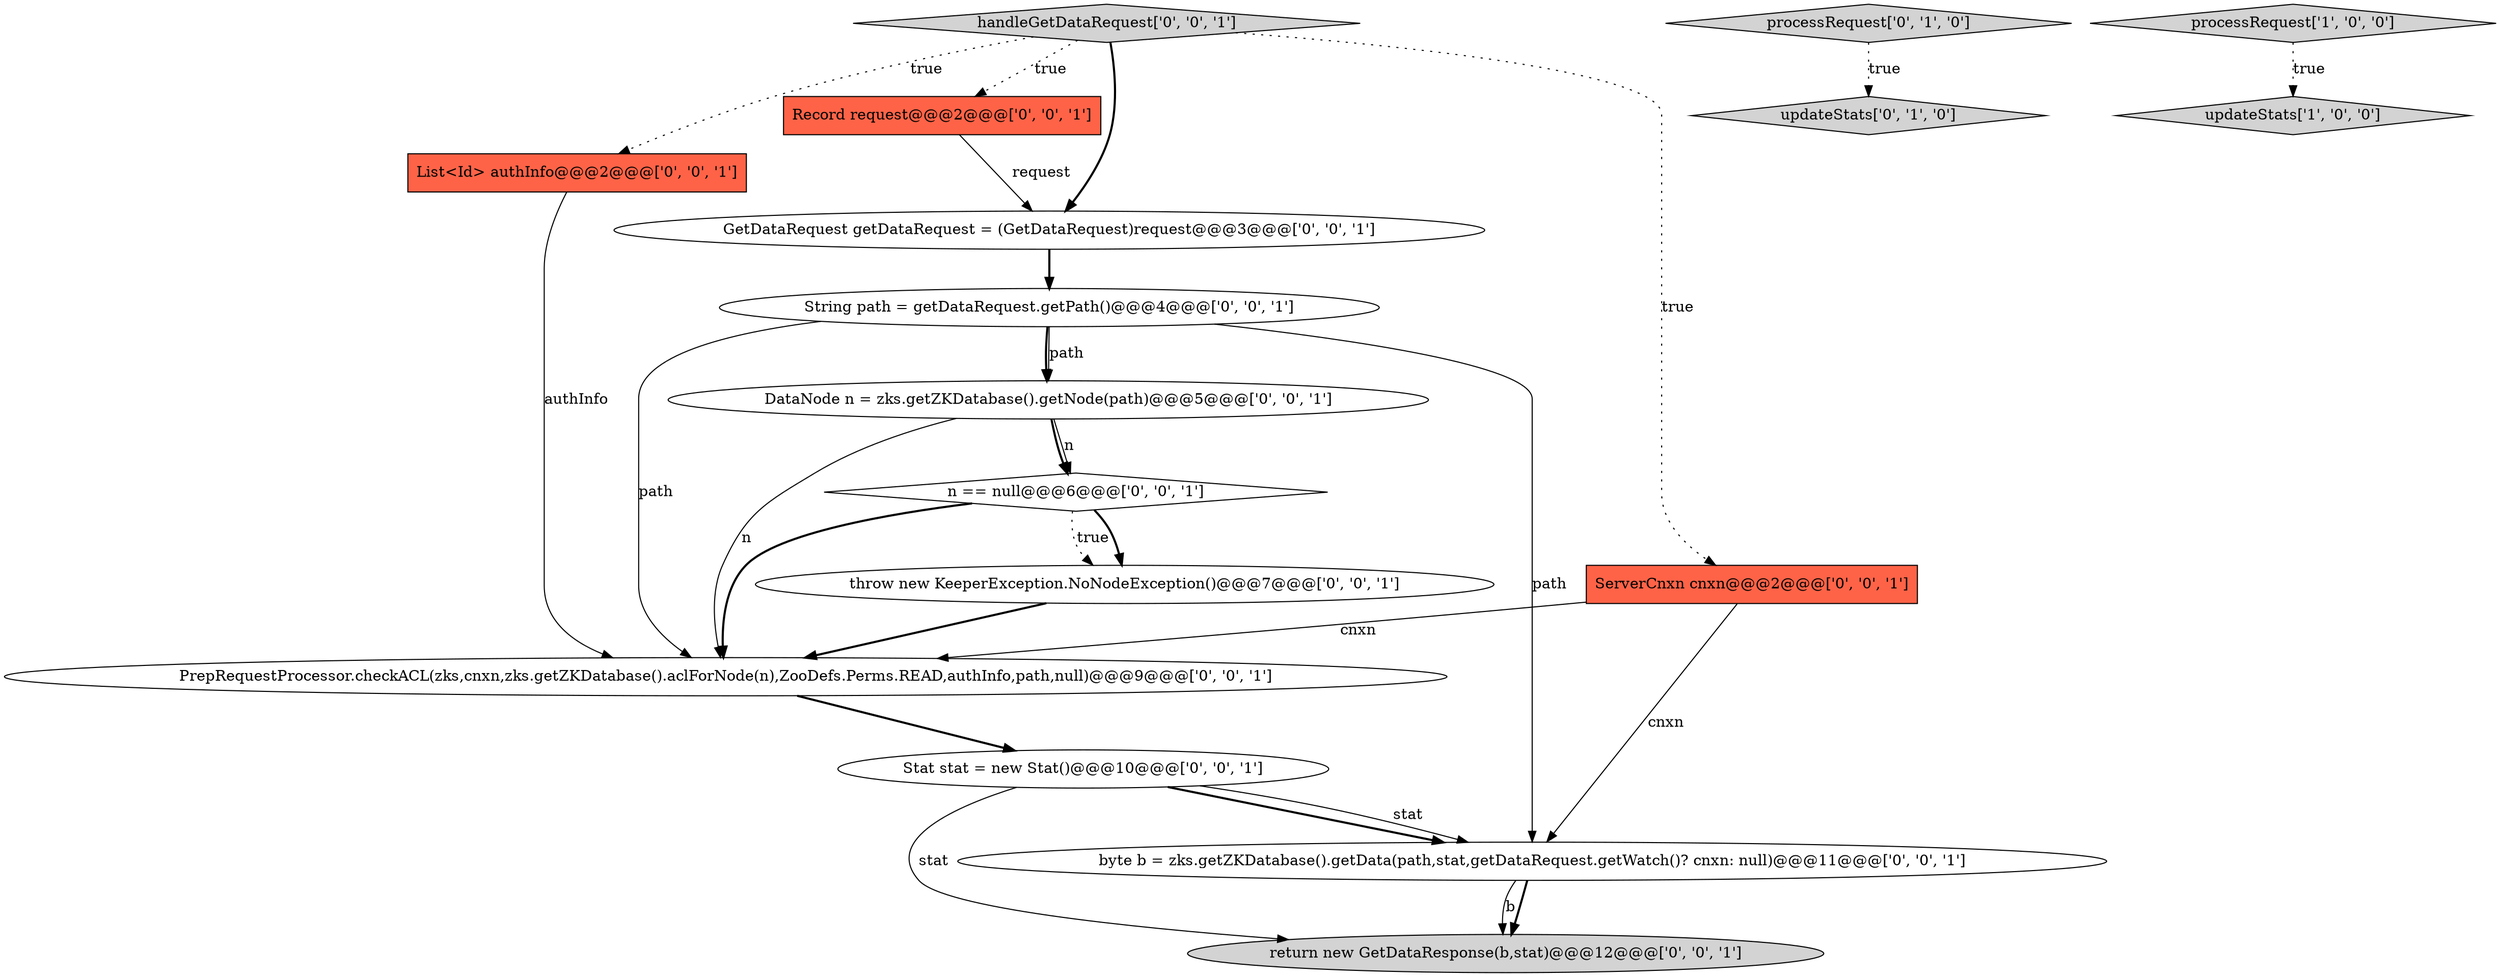 digraph {
10 [style = filled, label = "Record request@@@2@@@['0', '0', '1']", fillcolor = tomato, shape = box image = "AAA0AAABBB3BBB"];
12 [style = filled, label = "Stat stat = new Stat()@@@10@@@['0', '0', '1']", fillcolor = white, shape = ellipse image = "AAA0AAABBB3BBB"];
5 [style = filled, label = "GetDataRequest getDataRequest = (GetDataRequest)request@@@3@@@['0', '0', '1']", fillcolor = white, shape = ellipse image = "AAA0AAABBB3BBB"];
6 [style = filled, label = "return new GetDataResponse(b,stat)@@@12@@@['0', '0', '1']", fillcolor = lightgray, shape = ellipse image = "AAA0AAABBB3BBB"];
2 [style = filled, label = "updateStats['0', '1', '0']", fillcolor = lightgray, shape = diamond image = "AAA0AAABBB2BBB"];
11 [style = filled, label = "PrepRequestProcessor.checkACL(zks,cnxn,zks.getZKDatabase().aclForNode(n),ZooDefs.Perms.READ,authInfo,path,null)@@@9@@@['0', '0', '1']", fillcolor = white, shape = ellipse image = "AAA0AAABBB3BBB"];
15 [style = filled, label = "throw new KeeperException.NoNodeException()@@@7@@@['0', '0', '1']", fillcolor = white, shape = ellipse image = "AAA0AAABBB3BBB"];
1 [style = filled, label = "processRequest['1', '0', '0']", fillcolor = lightgray, shape = diamond image = "AAA0AAABBB1BBB"];
4 [style = filled, label = "DataNode n = zks.getZKDatabase().getNode(path)@@@5@@@['0', '0', '1']", fillcolor = white, shape = ellipse image = "AAA0AAABBB3BBB"];
3 [style = filled, label = "processRequest['0', '1', '0']", fillcolor = lightgray, shape = diamond image = "AAA0AAABBB2BBB"];
0 [style = filled, label = "updateStats['1', '0', '0']", fillcolor = lightgray, shape = diamond image = "AAA0AAABBB1BBB"];
7 [style = filled, label = "n == null@@@6@@@['0', '0', '1']", fillcolor = white, shape = diamond image = "AAA0AAABBB3BBB"];
8 [style = filled, label = "String path = getDataRequest.getPath()@@@4@@@['0', '0', '1']", fillcolor = white, shape = ellipse image = "AAA0AAABBB3BBB"];
9 [style = filled, label = "byte b = zks.getZKDatabase().getData(path,stat,getDataRequest.getWatch()? cnxn: null)@@@11@@@['0', '0', '1']", fillcolor = white, shape = ellipse image = "AAA0AAABBB3BBB"];
13 [style = filled, label = "List<Id> authInfo@@@2@@@['0', '0', '1']", fillcolor = tomato, shape = box image = "AAA0AAABBB3BBB"];
16 [style = filled, label = "handleGetDataRequest['0', '0', '1']", fillcolor = lightgray, shape = diamond image = "AAA0AAABBB3BBB"];
14 [style = filled, label = "ServerCnxn cnxn@@@2@@@['0', '0', '1']", fillcolor = tomato, shape = box image = "AAA0AAABBB3BBB"];
14->9 [style = solid, label="cnxn"];
5->8 [style = bold, label=""];
4->7 [style = bold, label=""];
11->12 [style = bold, label=""];
14->11 [style = solid, label="cnxn"];
8->4 [style = bold, label=""];
1->0 [style = dotted, label="true"];
8->9 [style = solid, label="path"];
4->11 [style = solid, label="n"];
12->6 [style = solid, label="stat"];
16->14 [style = dotted, label="true"];
16->13 [style = dotted, label="true"];
7->11 [style = bold, label=""];
9->6 [style = bold, label=""];
12->9 [style = bold, label=""];
4->7 [style = solid, label="n"];
15->11 [style = bold, label=""];
16->10 [style = dotted, label="true"];
7->15 [style = dotted, label="true"];
3->2 [style = dotted, label="true"];
8->11 [style = solid, label="path"];
16->5 [style = bold, label=""];
9->6 [style = solid, label="b"];
7->15 [style = bold, label=""];
13->11 [style = solid, label="authInfo"];
10->5 [style = solid, label="request"];
8->4 [style = solid, label="path"];
12->9 [style = solid, label="stat"];
}
